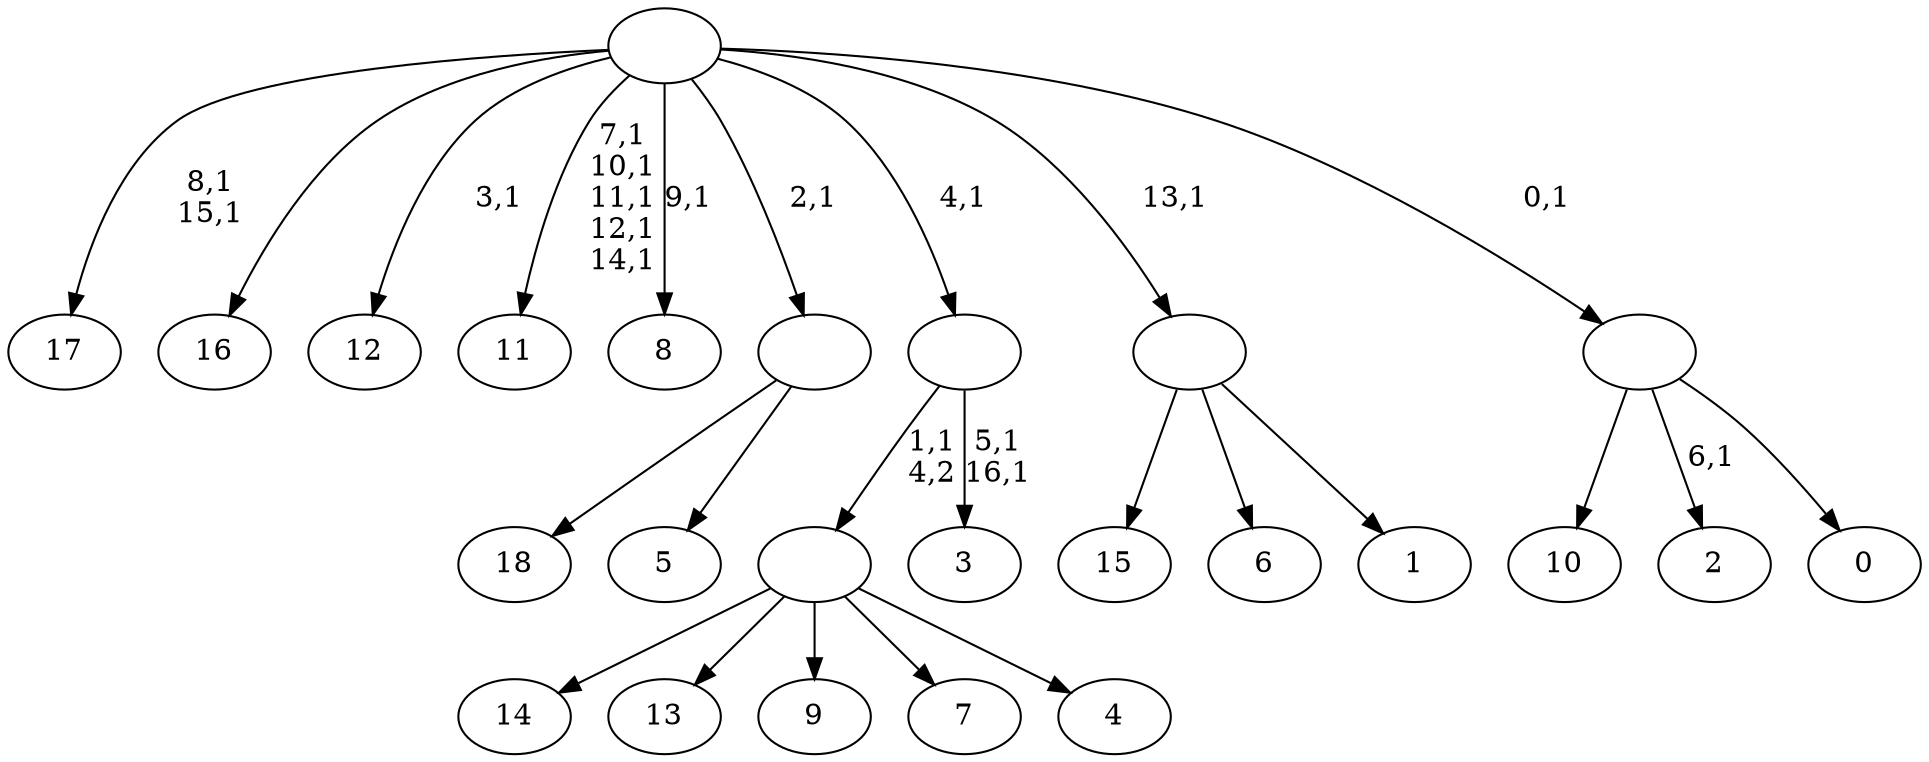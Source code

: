 digraph T {
	36 [label="18"]
	35 [label="17"]
	32 [label="16"]
	31 [label="15"]
	30 [label="14"]
	29 [label="13"]
	28 [label="12"]
	26 [label="11"]
	20 [label="10"]
	19 [label="9"]
	18 [label="8"]
	16 [label="7"]
	15 [label="6"]
	14 [label="5"]
	13 [label=""]
	12 [label="4"]
	11 [label=""]
	10 [label="3"]
	7 [label=""]
	6 [label="2"]
	4 [label="1"]
	3 [label=""]
	2 [label="0"]
	1 [label=""]
	0 [label=""]
	13 -> 36 [label=""]
	13 -> 14 [label=""]
	11 -> 30 [label=""]
	11 -> 29 [label=""]
	11 -> 19 [label=""]
	11 -> 16 [label=""]
	11 -> 12 [label=""]
	7 -> 10 [label="5,1\n16,1"]
	7 -> 11 [label="1,1\n4,2"]
	3 -> 31 [label=""]
	3 -> 15 [label=""]
	3 -> 4 [label=""]
	1 -> 6 [label="6,1"]
	1 -> 20 [label=""]
	1 -> 2 [label=""]
	0 -> 18 [label="9,1"]
	0 -> 26 [label="7,1\n10,1\n11,1\n12,1\n14,1"]
	0 -> 28 [label="3,1"]
	0 -> 35 [label="8,1\n15,1"]
	0 -> 32 [label=""]
	0 -> 13 [label="2,1"]
	0 -> 7 [label="4,1"]
	0 -> 3 [label="13,1"]
	0 -> 1 [label="0,1"]
}
